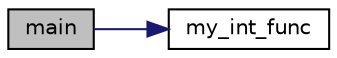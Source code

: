 digraph "main"
{
  edge [fontname="Helvetica",fontsize="10",labelfontname="Helvetica",labelfontsize="10"];
  node [fontname="Helvetica",fontsize="10",shape=record];
  rankdir="LR";
  Node1 [label="main",height=0.2,width=0.4,color="black", fillcolor="grey75", style="filled", fontcolor="black"];
  Node1 -> Node2 [color="midnightblue",fontsize="10",style="solid",fontname="Helvetica"];
  Node2 [label="my_int_func",height=0.2,width=0.4,color="black", fillcolor="white", style="filled",URL="$funcPointer_8c.html#a880383ca2c18d840f9aa2dd41b50b022"];
}
